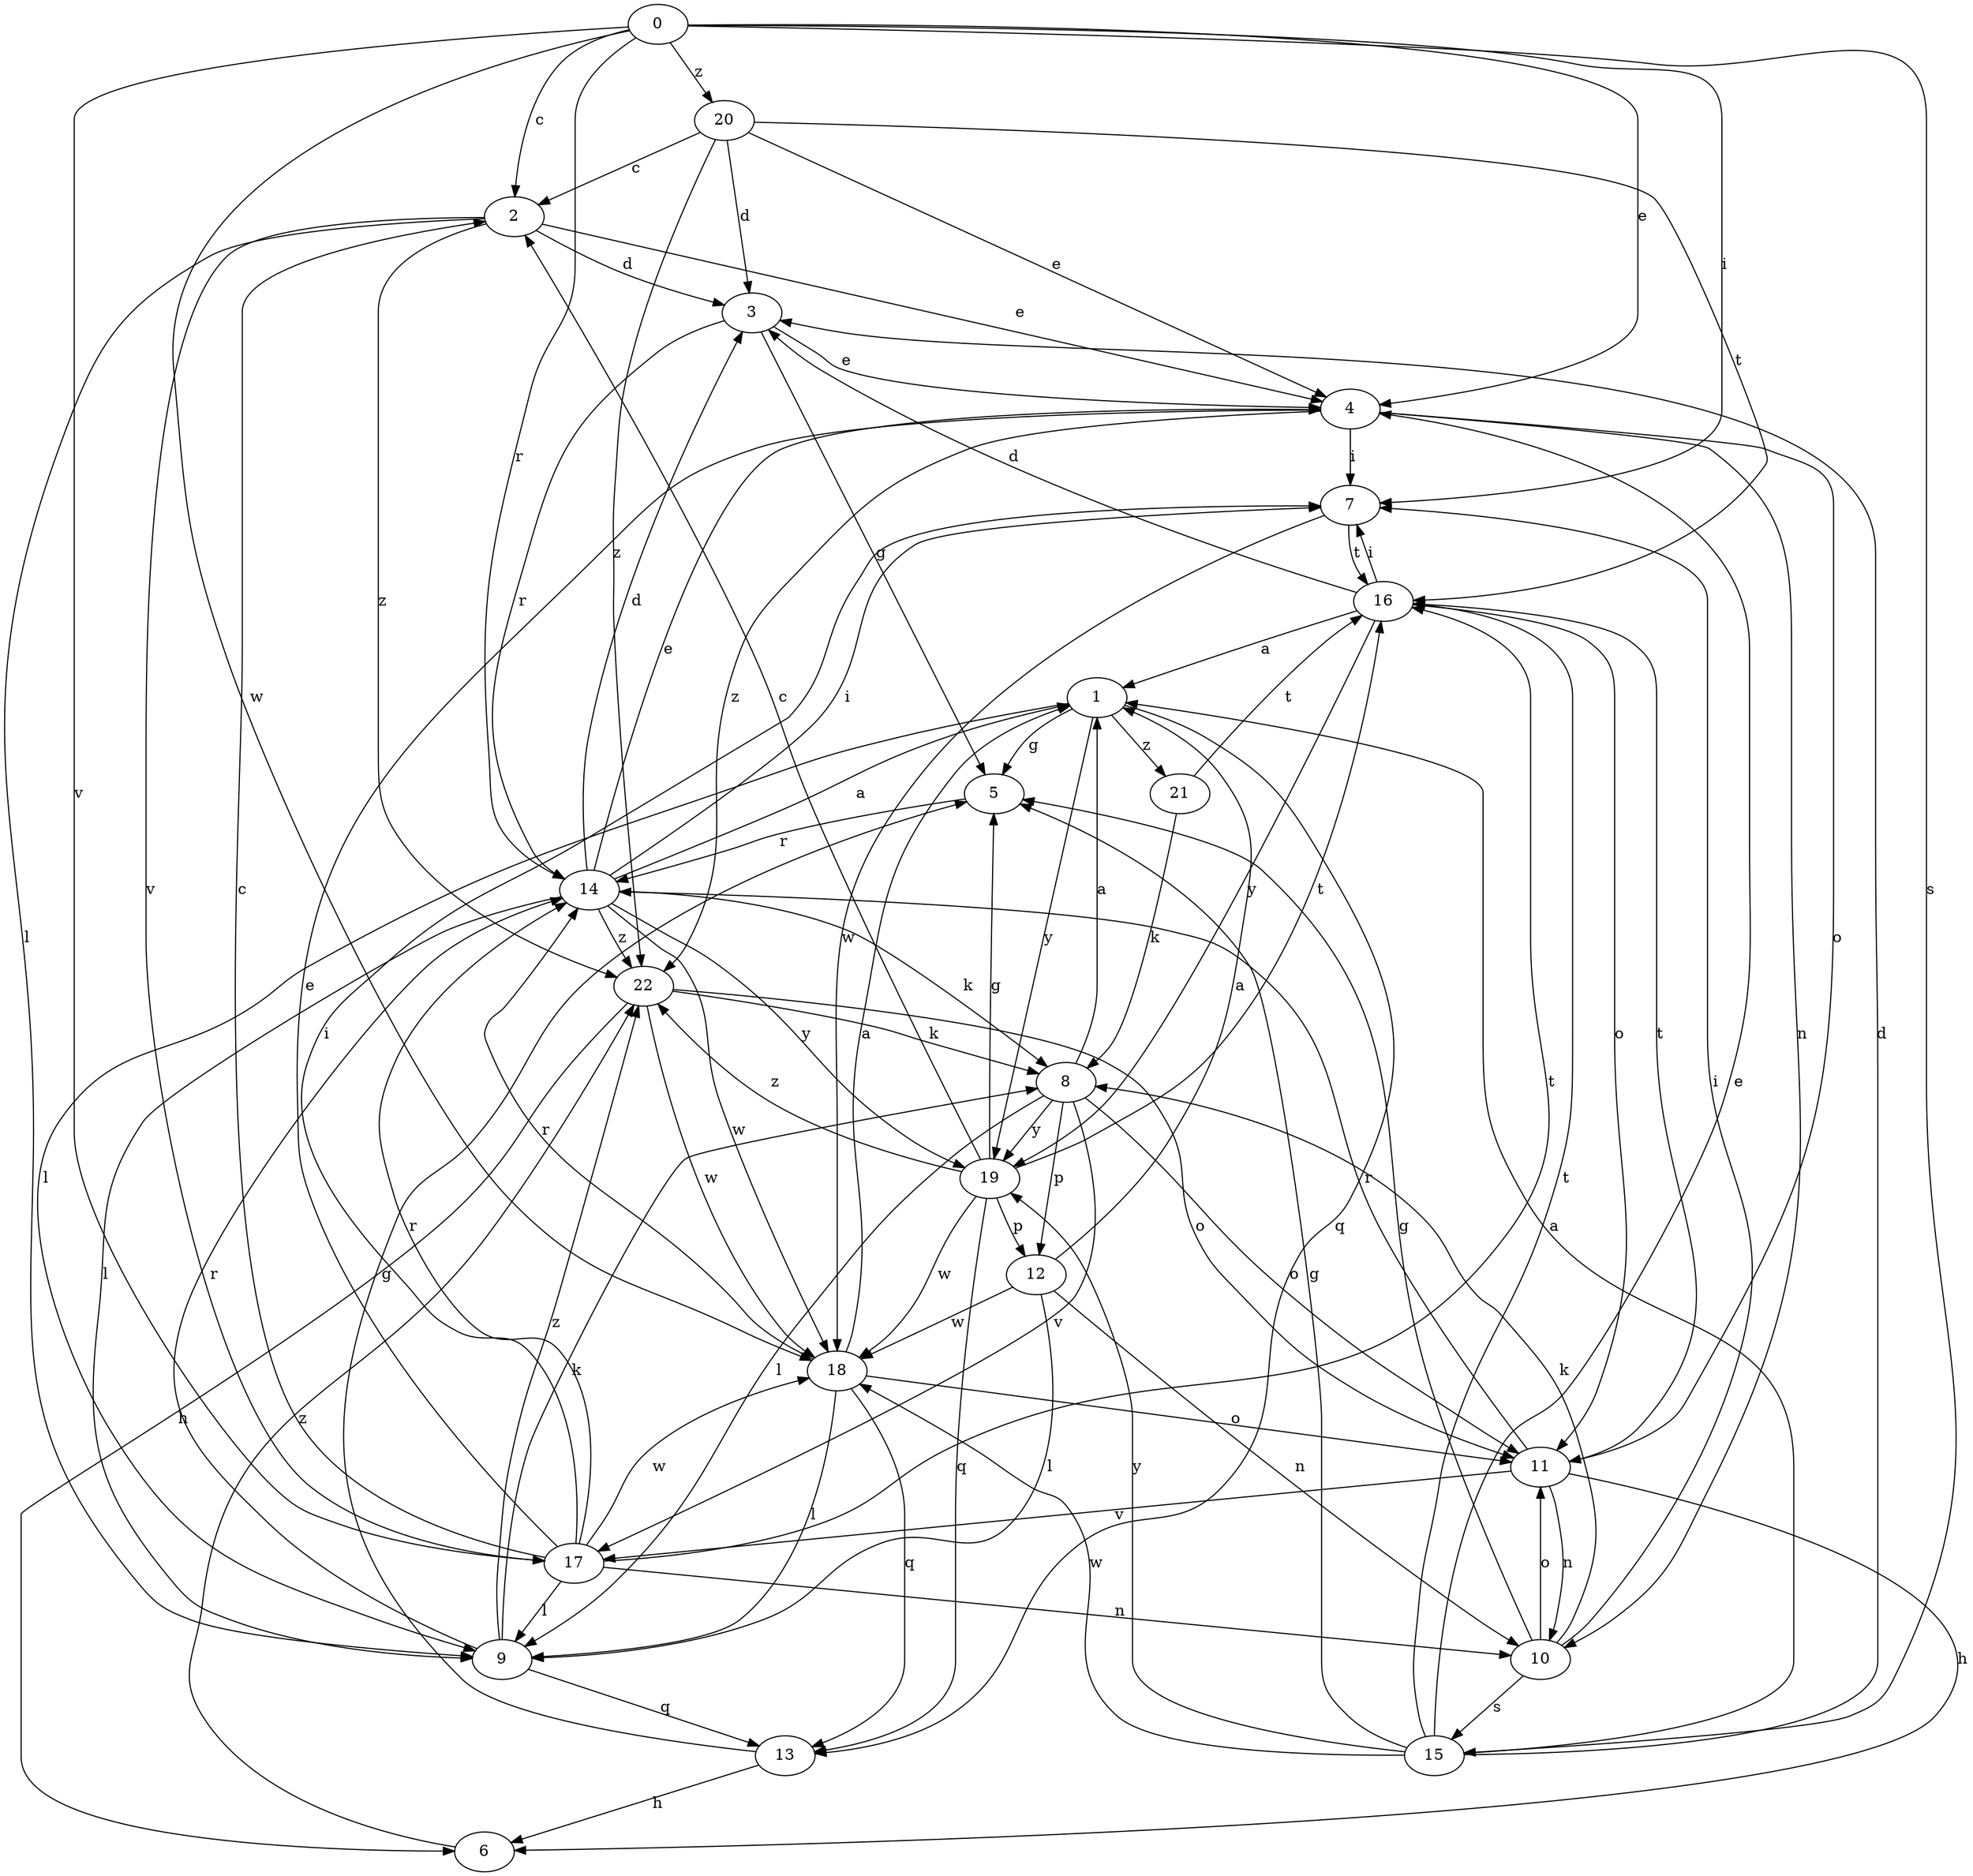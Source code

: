 strict digraph  {
0;
1;
2;
3;
4;
5;
6;
7;
8;
9;
10;
11;
12;
13;
14;
15;
16;
17;
18;
19;
20;
21;
22;
0 -> 2  [label=c];
0 -> 4  [label=e];
0 -> 7  [label=i];
0 -> 14  [label=r];
0 -> 15  [label=s];
0 -> 17  [label=v];
0 -> 18  [label=w];
0 -> 20  [label=z];
1 -> 5  [label=g];
1 -> 9  [label=l];
1 -> 13  [label=q];
1 -> 19  [label=y];
1 -> 21  [label=z];
2 -> 3  [label=d];
2 -> 4  [label=e];
2 -> 9  [label=l];
2 -> 17  [label=v];
2 -> 22  [label=z];
3 -> 4  [label=e];
3 -> 5  [label=g];
3 -> 14  [label=r];
4 -> 7  [label=i];
4 -> 10  [label=n];
4 -> 11  [label=o];
4 -> 22  [label=z];
5 -> 14  [label=r];
6 -> 22  [label=z];
7 -> 16  [label=t];
7 -> 18  [label=w];
8 -> 1  [label=a];
8 -> 9  [label=l];
8 -> 11  [label=o];
8 -> 12  [label=p];
8 -> 17  [label=v];
8 -> 19  [label=y];
9 -> 8  [label=k];
9 -> 13  [label=q];
9 -> 14  [label=r];
9 -> 22  [label=z];
10 -> 5  [label=g];
10 -> 7  [label=i];
10 -> 8  [label=k];
10 -> 11  [label=o];
10 -> 15  [label=s];
11 -> 6  [label=h];
11 -> 10  [label=n];
11 -> 14  [label=r];
11 -> 16  [label=t];
11 -> 17  [label=v];
12 -> 1  [label=a];
12 -> 9  [label=l];
12 -> 10  [label=n];
12 -> 18  [label=w];
13 -> 5  [label=g];
13 -> 6  [label=h];
14 -> 1  [label=a];
14 -> 3  [label=d];
14 -> 4  [label=e];
14 -> 7  [label=i];
14 -> 8  [label=k];
14 -> 9  [label=l];
14 -> 18  [label=w];
14 -> 19  [label=y];
14 -> 22  [label=z];
15 -> 1  [label=a];
15 -> 3  [label=d];
15 -> 4  [label=e];
15 -> 5  [label=g];
15 -> 16  [label=t];
15 -> 18  [label=w];
15 -> 19  [label=y];
16 -> 1  [label=a];
16 -> 3  [label=d];
16 -> 7  [label=i];
16 -> 11  [label=o];
16 -> 19  [label=y];
17 -> 2  [label=c];
17 -> 4  [label=e];
17 -> 7  [label=i];
17 -> 9  [label=l];
17 -> 10  [label=n];
17 -> 14  [label=r];
17 -> 16  [label=t];
17 -> 18  [label=w];
18 -> 1  [label=a];
18 -> 9  [label=l];
18 -> 11  [label=o];
18 -> 13  [label=q];
18 -> 14  [label=r];
19 -> 2  [label=c];
19 -> 5  [label=g];
19 -> 12  [label=p];
19 -> 13  [label=q];
19 -> 16  [label=t];
19 -> 18  [label=w];
19 -> 22  [label=z];
20 -> 2  [label=c];
20 -> 3  [label=d];
20 -> 4  [label=e];
20 -> 16  [label=t];
20 -> 22  [label=z];
21 -> 8  [label=k];
21 -> 16  [label=t];
22 -> 6  [label=h];
22 -> 8  [label=k];
22 -> 11  [label=o];
22 -> 18  [label=w];
}
